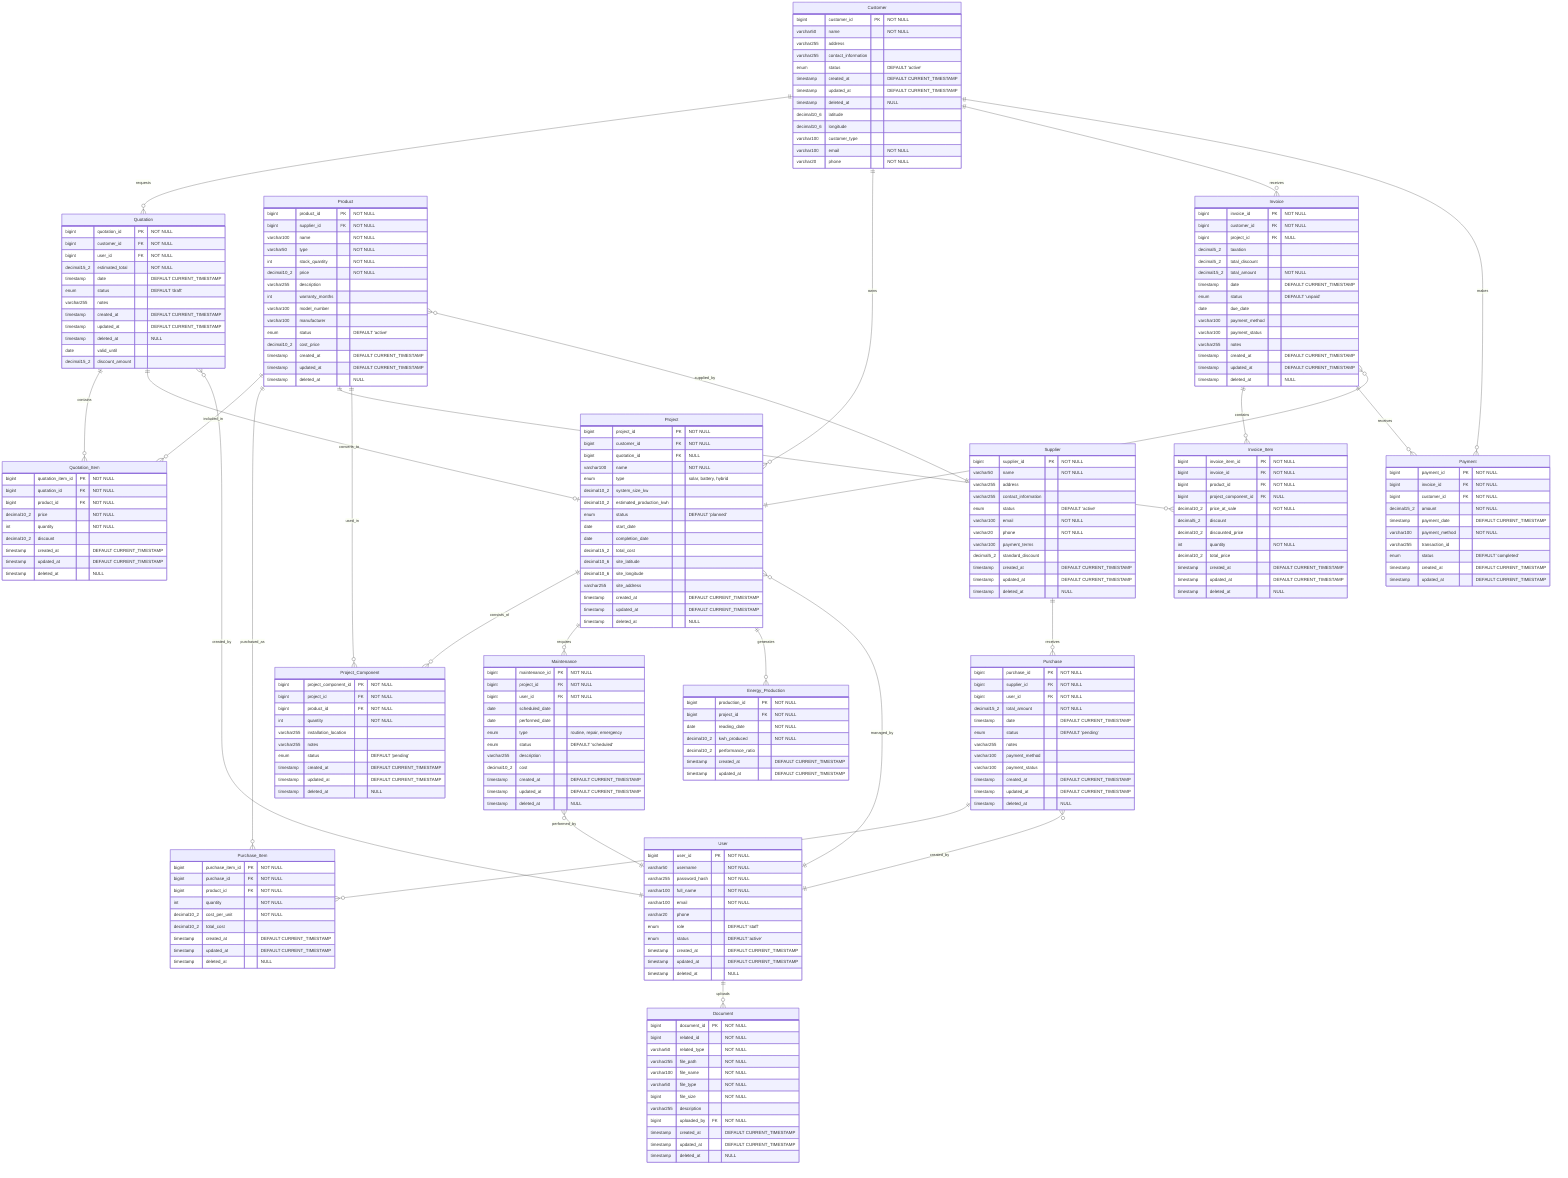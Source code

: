 erDiagram
    Customer {
        bigint customer_id PK "NOT NULL"
        varchar50 name "NOT NULL"
        varchar255 address 
        varchar255 contact_information
        enum status "DEFAULT 'active'"
        timestamp created_at "DEFAULT CURRENT_TIMESTAMP"
        timestamp updated_at "DEFAULT CURRENT_TIMESTAMP"
        timestamp deleted_at "NULL"
        decimal10_6 latitude
        decimal10_6 longitude
        varchar100 customer_type
        varchar100 email "NOT NULL"
        varchar20 phone "NOT NULL"
    }

    Quotation {
        bigint quotation_id PK "NOT NULL"
        bigint customer_id FK "NOT NULL"
        bigint user_id FK "NOT NULL"
        decimal15_2 estimated_total "NOT NULL"
        timestamp date "DEFAULT CURRENT_TIMESTAMP"
        enum status "DEFAULT 'draft'"
        varchar255 notes
        timestamp created_at "DEFAULT CURRENT_TIMESTAMP"
        timestamp updated_at "DEFAULT CURRENT_TIMESTAMP"
        timestamp deleted_at "NULL"
        date valid_until
        decimal15_2 discount_amount
    }

    Quotation_Item {
        bigint quotation_item_id PK "NOT NULL"
        bigint quotation_id FK "NOT NULL"
        bigint product_id FK "NOT NULL"
        decimal10_2 price "NOT NULL"
        int quantity "NOT NULL"
        decimal10_2 discount
        timestamp created_at "DEFAULT CURRENT_TIMESTAMP"
        timestamp updated_at "DEFAULT CURRENT_TIMESTAMP"
        timestamp deleted_at "NULL"
    }

    Supplier {
        bigint supplier_id PK "NOT NULL"
        varchar50 name "NOT NULL"
        varchar255 address
        varchar255 contact_information
        enum status "DEFAULT 'active'"
        varchar100 email "NOT NULL"
        varchar20 phone "NOT NULL"
        varchar100 payment_terms
        decimal5_2 standard_discount
        timestamp created_at "DEFAULT CURRENT_TIMESTAMP"
        timestamp updated_at "DEFAULT CURRENT_TIMESTAMP"
        timestamp deleted_at "NULL"
    }

    Product {
        bigint product_id PK "NOT NULL"
        bigint supplier_id FK "NOT NULL"
        varchar100 name "NOT NULL"
        varchar50 type "NOT NULL"
        int stock_quantity "NOT NULL"
        decimal10_2 price "NOT NULL"
        varchar255 description
        int warranty_months
        varchar100 model_number
        varchar100 manufacturer
        enum status "DEFAULT 'active'"
        decimal10_2 cost_price
        timestamp created_at "DEFAULT CURRENT_TIMESTAMP"
        timestamp updated_at "DEFAULT CURRENT_TIMESTAMP"
        timestamp deleted_at "NULL"
    }

    Purchase {
        bigint purchase_id PK "NOT NULL"
        bigint supplier_id FK "NOT NULL"
        bigint user_id FK "NOT NULL"
        decimal15_2 total_amount "NOT NULL"
        timestamp date "DEFAULT CURRENT_TIMESTAMP"
        enum status "DEFAULT 'pending'"
        varchar255 notes
        varchar100 payment_method
        varchar100 payment_status
        timestamp created_at "DEFAULT CURRENT_TIMESTAMP"
        timestamp updated_at "DEFAULT CURRENT_TIMESTAMP"
        timestamp deleted_at "NULL"
    }

    Purchase_Item {
        bigint purchase_item_id PK "NOT NULL"
        bigint purchase_id FK "NOT NULL"
        bigint product_id FK "NOT NULL"
        int quantity "NOT NULL"
        decimal10_2 cost_per_unit "NOT NULL"
        decimal10_2 total_cost
        timestamp created_at "DEFAULT CURRENT_TIMESTAMP"
        timestamp updated_at "DEFAULT CURRENT_TIMESTAMP"
        timestamp deleted_at "NULL"
    }

    Invoice {
        bigint invoice_id PK "NOT NULL"
        bigint customer_id FK "NOT NULL"
        bigint project_id FK "NULL"
        decimal5_2 taxation
        decimal5_2 total_discount
        decimal15_2 total_amount "NOT NULL"
        timestamp date "DEFAULT CURRENT_TIMESTAMP"
        enum status "DEFAULT 'unpaid'"
        date due_date
        varchar100 payment_method
        varchar100 payment_status
        varchar255 notes
        timestamp created_at "DEFAULT CURRENT_TIMESTAMP"
        timestamp updated_at "DEFAULT CURRENT_TIMESTAMP"
        timestamp deleted_at "NULL"
    }

    Invoice_Item {
        bigint invoice_item_id PK "NOT NULL"
        bigint invoice_id FK "NOT NULL"
        bigint product_id FK "NOT NULL"
        bigint project_component_id FK "NULL"
        decimal10_2 price_at_sale "NOT NULL"
        decimal5_2 discount
        decimal10_2 discounted_price
        int quantity "NOT NULL"
        decimal10_2 total_price
        timestamp created_at "DEFAULT CURRENT_TIMESTAMP"
        timestamp updated_at "DEFAULT CURRENT_TIMESTAMP"
        timestamp deleted_at "NULL"
    }

    User {
        bigint user_id PK "NOT NULL"
        varchar50 username "NOT NULL"
        varchar255 password_hash "NOT NULL"
        varchar100 full_name "NOT NULL"
        varchar100 email "NOT NULL"
        varchar20 phone
        enum role "DEFAULT 'staff'"
        enum status "DEFAULT 'active'"
        timestamp created_at "DEFAULT CURRENT_TIMESTAMP"
        timestamp updated_at "DEFAULT CURRENT_TIMESTAMP"
        timestamp deleted_at "NULL"
    }

    Project {
        bigint project_id PK "NOT NULL"
        bigint customer_id FK "NOT NULL"
        bigint quotation_id FK "NULL"
        varchar100 name "NOT NULL"
        enum type "solar, battery, hybrid"
        decimal10_2 system_size_kw
        decimal10_2 estimated_production_kwh
        enum status "DEFAULT 'planned'"
        date start_date
        date completion_date
        decimal15_2 total_cost
        decimal10_6 site_latitude
        decimal10_6 site_longitude
        varchar255 site_address
        timestamp created_at "DEFAULT CURRENT_TIMESTAMP"
        timestamp updated_at "DEFAULT CURRENT_TIMESTAMP"
        timestamp deleted_at "NULL"
    }

    Project_Component {
        bigint project_component_id PK "NOT NULL"
        bigint project_id FK "NOT NULL"
        bigint product_id FK "NOT NULL"
        int quantity "NOT NULL"
        varchar255 installation_location
        varchar255 notes
        enum status "DEFAULT 'pending'"
        timestamp created_at "DEFAULT CURRENT_TIMESTAMP"
        timestamp updated_at "DEFAULT CURRENT_TIMESTAMP"
        timestamp deleted_at "NULL"
    }

    Maintenance {
        bigint maintenance_id PK "NOT NULL"
        bigint project_id FK "NOT NULL"
        bigint user_id FK "NOT NULL"
        date scheduled_date
        date performed_date
        enum type "routine, repair, emergency"
        enum status "DEFAULT 'scheduled'"
        varchar255 description
        decimal10_2 cost
        timestamp created_at "DEFAULT CURRENT_TIMESTAMP"
        timestamp updated_at "DEFAULT CURRENT_TIMESTAMP"
        timestamp deleted_at "NULL"
    }

    Energy_Production {
        bigint production_id PK "NOT NULL"
        bigint project_id FK "NOT NULL"
        date reading_date "NOT NULL"
        decimal10_2 kwh_produced "NOT NULL"
        decimal10_2 performance_ratio
        timestamp created_at "DEFAULT CURRENT_TIMESTAMP"
        timestamp updated_at "DEFAULT CURRENT_TIMESTAMP"
    }

    Payment {
        bigint payment_id PK "NOT NULL"
        bigint invoice_id FK "NOT NULL"
        bigint customer_id FK "NOT NULL"
        decimal15_2 amount "NOT NULL"
        timestamp payment_date "DEFAULT CURRENT_TIMESTAMP"
        varchar100 payment_method "NOT NULL"
        varchar255 transaction_id
        enum status "DEFAULT 'completed'"
        timestamp created_at "DEFAULT CURRENT_TIMESTAMP"
        timestamp updated_at "DEFAULT CURRENT_TIMESTAMP"
    }

    Document {
        bigint document_id PK "NOT NULL"
        bigint related_id "NOT NULL"
        varchar50 related_type "NOT NULL"
        varchar255 file_path "NOT NULL"
        varchar100 file_name "NOT NULL"
        varchar50 file_type "NOT NULL"
        bigint file_size "NOT NULL"
        varchar255 description
        bigint uploaded_by FK "NOT NULL"
        timestamp created_at "DEFAULT CURRENT_TIMESTAMP"
        timestamp updated_at "DEFAULT CURRENT_TIMESTAMP"
        timestamp deleted_at "NULL"
    }

    Customer ||--o{ Quotation : requests
    Customer ||--o{ Project : owns
    Customer ||--o{ Invoice : receives
    Customer ||--o{ Payment : makes

    Quotation ||--o{ Quotation_Item : contains
    Quotation ||--o| Project : converts_to
    Quotation }o--|| User : created_by

    Product ||--o{ Quotation_Item : included_in
    Product ||--o{ Purchase_Item : purchased_as
    Product ||--o{ Invoice_Item : billed_as
    Product ||--o{ Project_Component : used_in
    Product }o--|| Supplier : supplied_by

    Supplier ||--o{ Purchase : receives
    
    Purchase ||--o{ Purchase_Item : contains
    Purchase }o--|| User : created_by

    Invoice ||--o{ Invoice_Item : contains
    Invoice ||--o{ Payment : receives
    Invoice }o--|| Project : generated_for

    Project ||--o{ Project_Component : consists_of
    Project ||--o{ Maintenance : requires
    Project ||--o{ Energy_Production : generates
    Project }o--|| User : managed_by

    Maintenance }o--|| User : performed_by

    User ||--o{ Document : uploads